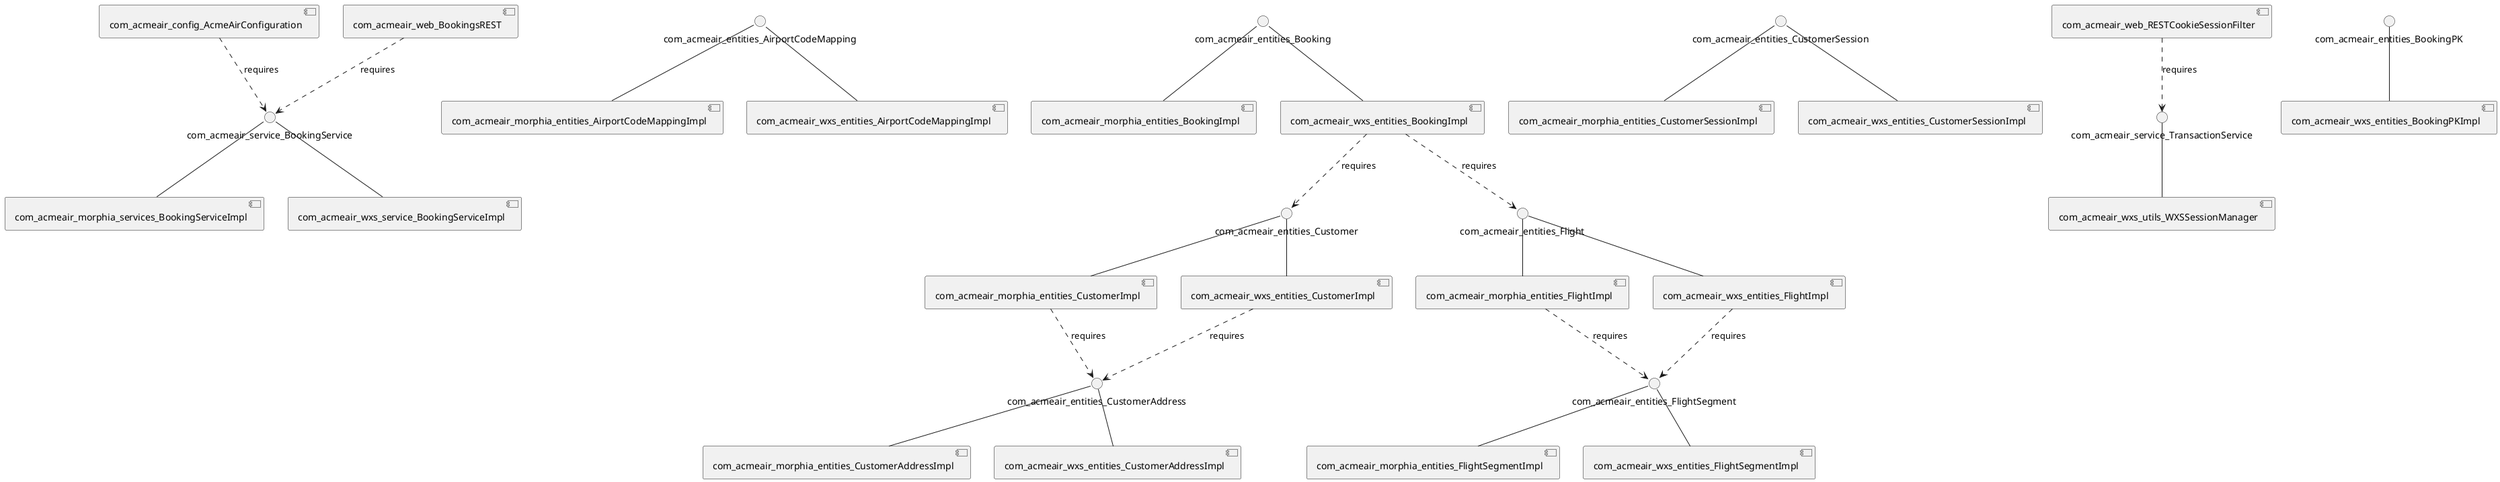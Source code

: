 @startuml
skinparam fixCircleLabelOverlapping true
interface "com_acmeair_service_BookingService" as interface.com_acmeair_service_BookingService
[com_acmeair_config_AcmeAirConfiguration]..>interface.com_acmeair_service_BookingService : requires
interface "com_acmeair_entities_AirportCodeMapping" as interface.com_acmeair_entities_AirportCodeMapping
interface.com_acmeair_entities_AirportCodeMapping--[com_acmeair_morphia_entities_AirportCodeMappingImpl]
interface "com_acmeair_entities_Booking" as interface.com_acmeair_entities_Booking
interface.com_acmeair_entities_Booking--[com_acmeair_morphia_entities_BookingImpl]
interface "com_acmeair_entities_CustomerAddress" as interface.com_acmeair_entities_CustomerAddress
interface.com_acmeair_entities_CustomerAddress--[com_acmeair_morphia_entities_CustomerAddressImpl]
interface "com_acmeair_entities_Customer" as interface.com_acmeair_entities_Customer
interface.com_acmeair_entities_Customer--[com_acmeair_morphia_entities_CustomerImpl]
interface "com_acmeair_entities_CustomerAddress" as interface.com_acmeair_entities_CustomerAddress
[com_acmeair_morphia_entities_CustomerImpl]..>interface.com_acmeair_entities_CustomerAddress : requires
interface "com_acmeair_entities_CustomerSession" as interface.com_acmeair_entities_CustomerSession
interface.com_acmeair_entities_CustomerSession--[com_acmeair_morphia_entities_CustomerSessionImpl]
interface "com_acmeair_entities_Flight" as interface.com_acmeair_entities_Flight
interface.com_acmeair_entities_Flight--[com_acmeair_morphia_entities_FlightImpl]
interface "com_acmeair_entities_FlightSegment" as interface.com_acmeair_entities_FlightSegment
[com_acmeair_morphia_entities_FlightImpl]..>interface.com_acmeair_entities_FlightSegment : requires
interface "com_acmeair_entities_FlightSegment" as interface.com_acmeair_entities_FlightSegment
interface.com_acmeair_entities_FlightSegment--[com_acmeair_morphia_entities_FlightSegmentImpl]
interface "com_acmeair_service_BookingService" as interface.com_acmeair_service_BookingService
interface.com_acmeair_service_BookingService--[com_acmeair_morphia_services_BookingServiceImpl]
interface "com_acmeair_service_BookingService" as interface.com_acmeair_service_BookingService
[com_acmeair_web_BookingsREST]..>interface.com_acmeair_service_BookingService : requires
interface "com_acmeair_service_TransactionService" as interface.com_acmeair_service_TransactionService
[com_acmeair_web_RESTCookieSessionFilter]..>interface.com_acmeair_service_TransactionService : requires
interface "com_acmeair_entities_AirportCodeMapping" as interface.com_acmeair_entities_AirportCodeMapping
interface.com_acmeair_entities_AirportCodeMapping--[com_acmeair_wxs_entities_AirportCodeMappingImpl]
interface "com_acmeair_entities_Booking" as interface.com_acmeair_entities_Booking
interface.com_acmeair_entities_Booking--[com_acmeair_wxs_entities_BookingImpl]
interface "com_acmeair_entities_Customer" as interface.com_acmeair_entities_Customer
[com_acmeair_wxs_entities_BookingImpl]..>interface.com_acmeair_entities_Customer : requires
interface "com_acmeair_entities_Flight" as interface.com_acmeair_entities_Flight
[com_acmeair_wxs_entities_BookingImpl]..>interface.com_acmeair_entities_Flight : requires
interface "com_acmeair_entities_BookingPK" as interface.com_acmeair_entities_BookingPK
interface.com_acmeair_entities_BookingPK--[com_acmeair_wxs_entities_BookingPKImpl]
interface "com_acmeair_entities_CustomerAddress" as interface.com_acmeair_entities_CustomerAddress
interface.com_acmeair_entities_CustomerAddress--[com_acmeair_wxs_entities_CustomerAddressImpl]
interface "com_acmeair_entities_Customer" as interface.com_acmeair_entities_Customer
interface.com_acmeair_entities_Customer--[com_acmeair_wxs_entities_CustomerImpl]
interface "com_acmeair_entities_CustomerAddress" as interface.com_acmeair_entities_CustomerAddress
[com_acmeair_wxs_entities_CustomerImpl]..>interface.com_acmeair_entities_CustomerAddress : requires
interface "com_acmeair_entities_CustomerSession" as interface.com_acmeair_entities_CustomerSession
interface.com_acmeair_entities_CustomerSession--[com_acmeair_wxs_entities_CustomerSessionImpl]
interface "com_acmeair_entities_Flight" as interface.com_acmeair_entities_Flight
interface.com_acmeair_entities_Flight--[com_acmeair_wxs_entities_FlightImpl]
interface "com_acmeair_entities_FlightSegment" as interface.com_acmeair_entities_FlightSegment
[com_acmeair_wxs_entities_FlightImpl]..>interface.com_acmeair_entities_FlightSegment : requires
interface "com_acmeair_entities_FlightSegment" as interface.com_acmeair_entities_FlightSegment
interface.com_acmeair_entities_FlightSegment--[com_acmeair_wxs_entities_FlightSegmentImpl]
interface "com_acmeair_service_BookingService" as interface.com_acmeair_service_BookingService
interface.com_acmeair_service_BookingService--[com_acmeair_wxs_service_BookingServiceImpl]
interface "com_acmeair_service_TransactionService" as interface.com_acmeair_service_TransactionService
interface.com_acmeair_service_TransactionService--[com_acmeair_wxs_utils_WXSSessionManager]

@enduml
